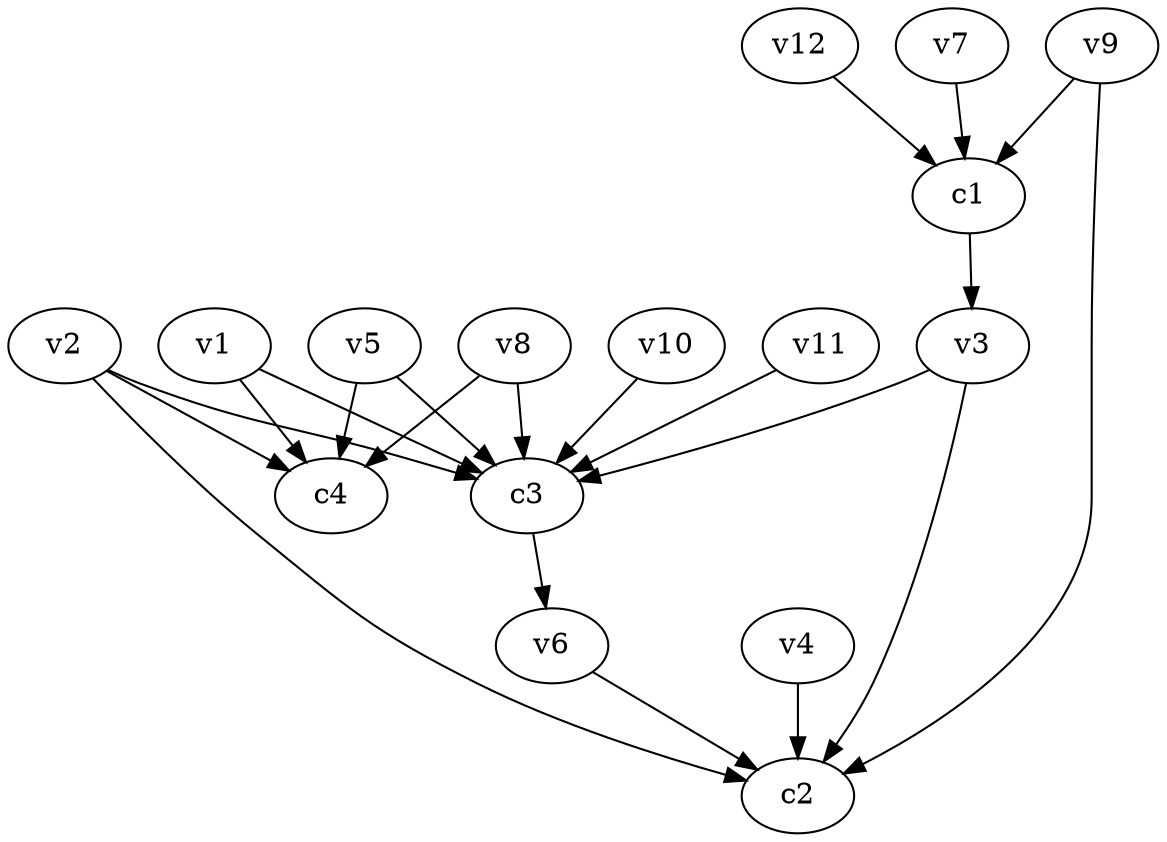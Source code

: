 strict digraph  {
c1;
c2;
c3;
c4;
v1;
v2;
v3;
v4;
v5;
v6;
v7;
v8;
v9;
v10;
v11;
v12;
c1 -> v3  [weight=1];
c3 -> v6  [weight=1];
v1 -> c4  [weight=1];
v1 -> c3  [weight=1];
v2 -> c3  [weight=1];
v2 -> c2  [weight=1];
v2 -> c4  [weight=1];
v3 -> c2  [weight=1];
v3 -> c3  [weight=1];
v4 -> c2  [weight=1];
v5 -> c3  [weight=1];
v5 -> c4  [weight=1];
v6 -> c2  [weight=1];
v7 -> c1  [weight=1];
v8 -> c4  [weight=1];
v8 -> c3  [weight=1];
v9 -> c1  [weight=1];
v9 -> c2  [weight=1];
v10 -> c3  [weight=1];
v11 -> c3  [weight=1];
v12 -> c1  [weight=1];
}
